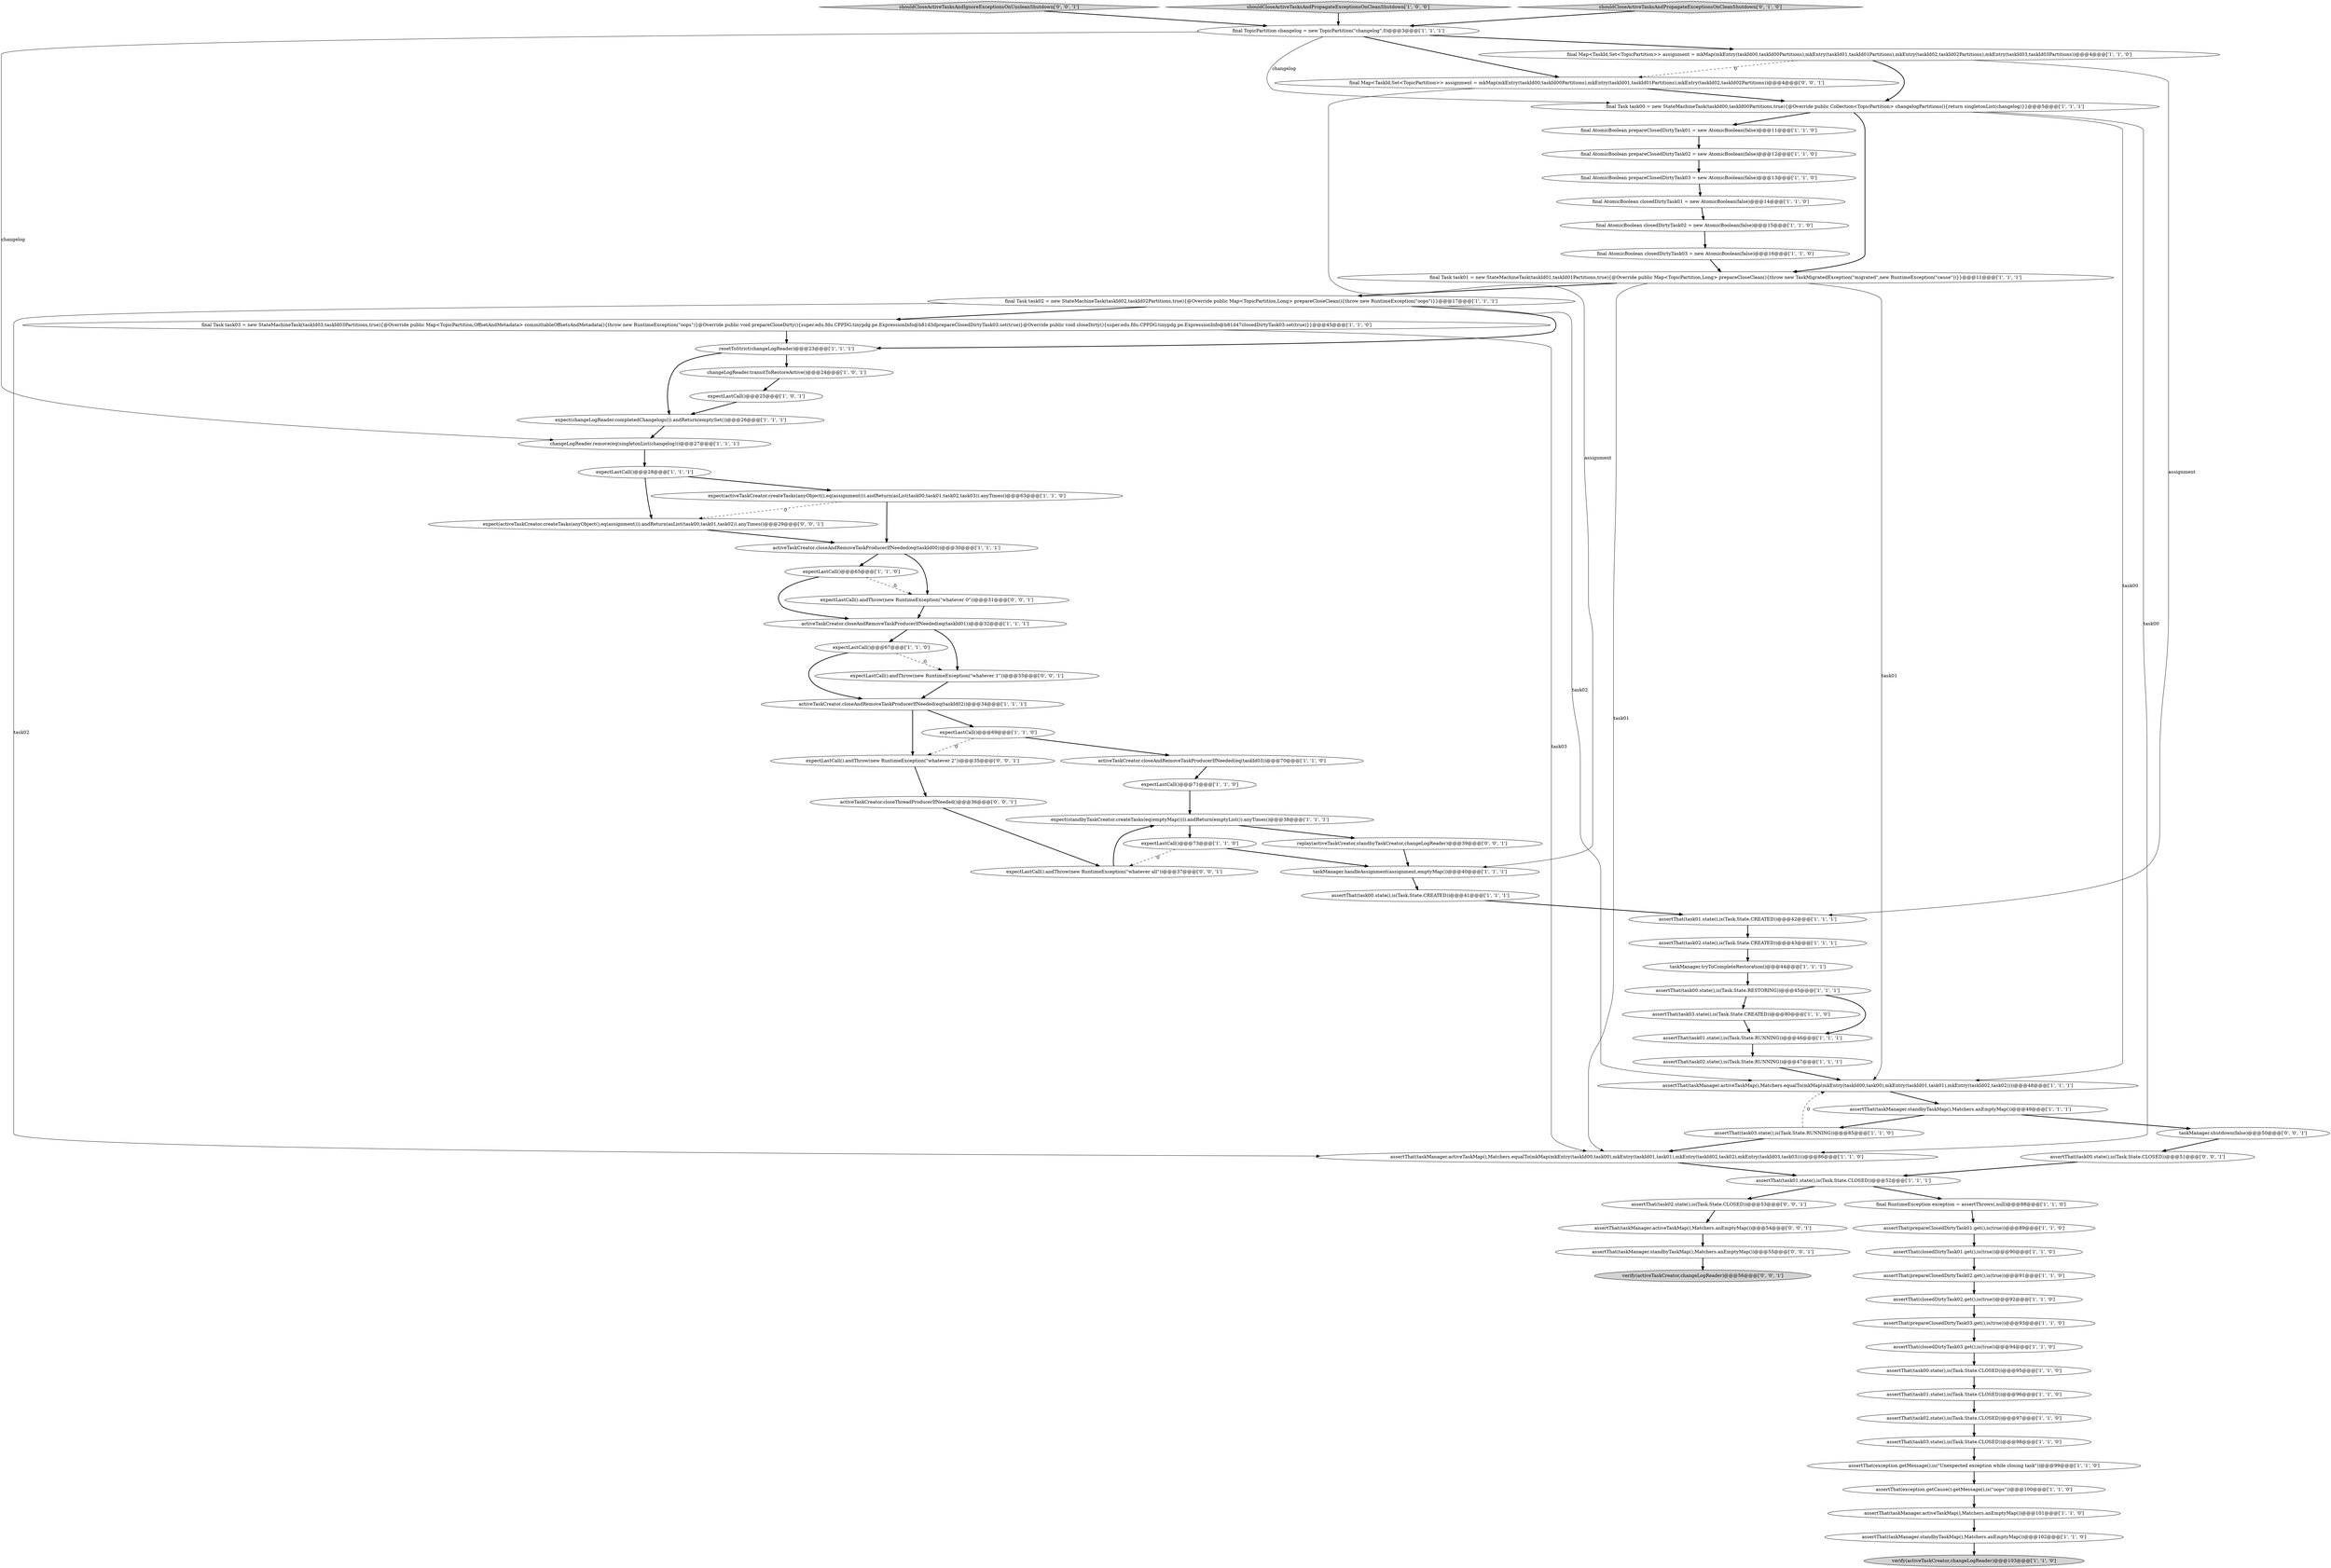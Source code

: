 digraph {
8 [style = filled, label = "assertThat(task02.state(),is(Task.State.CREATED))@@@43@@@['1', '1', '1']", fillcolor = white, shape = ellipse image = "AAA0AAABBB1BBB"];
30 [style = filled, label = "expectLastCall()@@@69@@@['1', '1', '0']", fillcolor = white, shape = ellipse image = "AAA0AAABBB1BBB"];
39 [style = filled, label = "assertThat(taskManager.activeTaskMap(),Matchers.anEmptyMap())@@@101@@@['1', '1', '0']", fillcolor = white, shape = ellipse image = "AAA0AAABBB1BBB"];
1 [style = filled, label = "activeTaskCreator.closeAndRemoveTaskProducerIfNeeded(eq(taskId00))@@@30@@@['1', '1', '1']", fillcolor = white, shape = ellipse image = "AAA0AAABBB1BBB"];
42 [style = filled, label = "resetToStrict(changeLogReader)@@@23@@@['1', '1', '1']", fillcolor = white, shape = ellipse image = "AAA0AAABBB1BBB"];
27 [style = filled, label = "activeTaskCreator.closeAndRemoveTaskProducerIfNeeded(eq(taskId03))@@@70@@@['1', '1', '0']", fillcolor = white, shape = ellipse image = "AAA0AAABBB1BBB"];
71 [style = filled, label = "replay(activeTaskCreator,standbyTaskCreator,changeLogReader)@@@39@@@['0', '0', '1']", fillcolor = white, shape = ellipse image = "AAA0AAABBB3BBB"];
29 [style = filled, label = "assertThat(task02.state(),is(Task.State.CLOSED))@@@97@@@['1', '1', '0']", fillcolor = white, shape = ellipse image = "AAA0AAABBB1BBB"];
72 [style = filled, label = "shouldCloseActiveTasksAndIgnoreExceptionsOnUncleanShutdown['0', '0', '1']", fillcolor = lightgray, shape = diamond image = "AAA0AAABBB3BBB"];
43 [style = filled, label = "final AtomicBoolean closedDirtyTask03 = new AtomicBoolean(false)@@@16@@@['1', '1', '0']", fillcolor = white, shape = ellipse image = "AAA0AAABBB1BBB"];
70 [style = filled, label = "assertThat(task00.state(),is(Task.State.CLOSED))@@@51@@@['0', '0', '1']", fillcolor = white, shape = ellipse image = "AAA0AAABBB3BBB"];
15 [style = filled, label = "final Task task02 = new StateMachineTask(taskId02,taskId02Partitions,true){@Override public Map<TopicPartition,Long> prepareCloseClean(){throw new RuntimeException(\"oops\")}}@@@17@@@['1', '1', '1']", fillcolor = white, shape = ellipse image = "AAA0AAABBB1BBB"];
13 [style = filled, label = "expectLastCall()@@@71@@@['1', '1', '0']", fillcolor = white, shape = ellipse image = "AAA0AAABBB1BBB"];
14 [style = filled, label = "assertThat(task03.state(),is(Task.State.CREATED))@@@80@@@['1', '1', '0']", fillcolor = white, shape = ellipse image = "AAA0AAABBB1BBB"];
5 [style = filled, label = "final Task task01 = new StateMachineTask(taskId01,taskId01Partitions,true){@Override public Map<TopicPartition,Long> prepareCloseClean(){throw new TaskMigratedException(\"migrated\",new RuntimeException(\"cause\"))}}@@@11@@@['1', '1', '1']", fillcolor = white, shape = ellipse image = "AAA0AAABBB1BBB"];
50 [style = filled, label = "assertThat(prepareClosedDirtyTask01.get(),is(true))@@@89@@@['1', '1', '0']", fillcolor = white, shape = ellipse image = "AAA0AAABBB1BBB"];
56 [style = filled, label = "assertThat(closedDirtyTask03.get(),is(true))@@@94@@@['1', '1', '0']", fillcolor = white, shape = ellipse image = "AAA0AAABBB1BBB"];
32 [style = filled, label = "assertThat(task01.state(),is(Task.State.CLOSED))@@@52@@@['1', '1', '1']", fillcolor = white, shape = ellipse image = "AAA0AAABBB1BBB"];
41 [style = filled, label = "assertThat(task01.state(),is(Task.State.CLOSED))@@@96@@@['1', '1', '0']", fillcolor = white, shape = ellipse image = "AAA0AAABBB1BBB"];
73 [style = filled, label = "taskManager.shutdown(false)@@@50@@@['0', '0', '1']", fillcolor = white, shape = ellipse image = "AAA0AAABBB3BBB"];
59 [style = filled, label = "taskManager.tryToCompleteRestoration()@@@44@@@['1', '1', '1']", fillcolor = white, shape = ellipse image = "AAA0AAABBB1BBB"];
4 [style = filled, label = "final AtomicBoolean closedDirtyTask02 = new AtomicBoolean(false)@@@15@@@['1', '1', '0']", fillcolor = white, shape = ellipse image = "AAA0AAABBB1BBB"];
22 [style = filled, label = "expect(standbyTaskCreator.createTasks(eq(emptyMap()))).andReturn(emptyList()).anyTimes()@@@38@@@['1', '1', '1']", fillcolor = white, shape = ellipse image = "AAA0AAABBB1BBB"];
33 [style = filled, label = "shouldCloseActiveTasksAndPropagateExceptionsOnCleanShutdown['1', '0', '0']", fillcolor = lightgray, shape = diamond image = "AAA0AAABBB1BBB"];
31 [style = filled, label = "expectLastCall()@@@73@@@['1', '1', '0']", fillcolor = white, shape = ellipse image = "AAA0AAABBB1BBB"];
64 [style = filled, label = "expect(activeTaskCreator.createTasks(anyObject(),eq(assignment))).andReturn(asList(task00,task01,task02)).anyTimes()@@@29@@@['0', '0', '1']", fillcolor = white, shape = ellipse image = "AAA0AAABBB3BBB"];
37 [style = filled, label = "final AtomicBoolean prepareClosedDirtyTask03 = new AtomicBoolean(false)@@@13@@@['1', '1', '0']", fillcolor = white, shape = ellipse image = "AAA0AAABBB1BBB"];
24 [style = filled, label = "expectLastCall()@@@65@@@['1', '1', '0']", fillcolor = white, shape = ellipse image = "AAA0AAABBB1BBB"];
52 [style = filled, label = "assertThat(task00.state(),is(Task.State.RESTORING))@@@45@@@['1', '1', '1']", fillcolor = white, shape = ellipse image = "AAA0AAABBB1BBB"];
75 [style = filled, label = "expectLastCall().andThrow(new RuntimeException(\"whatever 2\"))@@@35@@@['0', '0', '1']", fillcolor = white, shape = ellipse image = "AAA0AAABBB3BBB"];
11 [style = filled, label = "assertThat(task03.state(),is(Task.State.RUNNING))@@@85@@@['1', '1', '0']", fillcolor = white, shape = ellipse image = "AAA0AAABBB1BBB"];
69 [style = filled, label = "expectLastCall().andThrow(new RuntimeException(\"whatever all\"))@@@37@@@['0', '0', '1']", fillcolor = white, shape = ellipse image = "AAA0AAABBB3BBB"];
7 [style = filled, label = "final AtomicBoolean prepareClosedDirtyTask01 = new AtomicBoolean(false)@@@11@@@['1', '1', '0']", fillcolor = white, shape = ellipse image = "AAA0AAABBB1BBB"];
58 [style = filled, label = "changeLogReader.remove(eq(singletonList(changelog)))@@@27@@@['1', '1', '1']", fillcolor = white, shape = ellipse image = "AAA0AAABBB1BBB"];
74 [style = filled, label = "expectLastCall().andThrow(new RuntimeException(\"whatever 0\"))@@@31@@@['0', '0', '1']", fillcolor = white, shape = ellipse image = "AAA0AAABBB3BBB"];
61 [style = filled, label = "assertThat(taskManager.activeTaskMap(),Matchers.anEmptyMap())@@@54@@@['0', '0', '1']", fillcolor = white, shape = ellipse image = "AAA0AAABBB3BBB"];
20 [style = filled, label = "expectLastCall()@@@67@@@['1', '1', '0']", fillcolor = white, shape = ellipse image = "AAA0AAABBB1BBB"];
46 [style = filled, label = "assertThat(taskManager.activeTaskMap(),Matchers.equalTo(mkMap(mkEntry(taskId00,task00),mkEntry(taskId01,task01),mkEntry(taskId02,task02))))@@@48@@@['1', '1', '1']", fillcolor = white, shape = ellipse image = "AAA0AAABBB1BBB"];
3 [style = filled, label = "assertThat(exception.getCause().getMessage(),is(\"oops\"))@@@100@@@['1', '1', '0']", fillcolor = white, shape = ellipse image = "AAA0AAABBB1BBB"];
2 [style = filled, label = "expectLastCall()@@@28@@@['1', '1', '1']", fillcolor = white, shape = ellipse image = "AAA0AAABBB1BBB"];
17 [style = filled, label = "assertThat(closedDirtyTask02.get(),is(true))@@@92@@@['1', '1', '0']", fillcolor = white, shape = ellipse image = "AAA0AAABBB1BBB"];
65 [style = filled, label = "expectLastCall().andThrow(new RuntimeException(\"whatever 1\"))@@@33@@@['0', '0', '1']", fillcolor = white, shape = ellipse image = "AAA0AAABBB3BBB"];
36 [style = filled, label = "final Map<TaskId,Set<TopicPartition>> assignment = mkMap(mkEntry(taskId00,taskId00Partitions),mkEntry(taskId01,taskId01Partitions),mkEntry(taskId02,taskId02Partitions),mkEntry(taskId03,taskId03Partitions))@@@4@@@['1', '1', '0']", fillcolor = white, shape = ellipse image = "AAA0AAABBB1BBB"];
38 [style = filled, label = "activeTaskCreator.closeAndRemoveTaskProducerIfNeeded(eq(taskId01))@@@32@@@['1', '1', '1']", fillcolor = white, shape = ellipse image = "AAA0AAABBB1BBB"];
25 [style = filled, label = "assertThat(taskManager.activeTaskMap(),Matchers.equalTo(mkMap(mkEntry(taskId00,task00),mkEntry(taskId01,task01),mkEntry(taskId02,task02),mkEntry(taskId03,task03))))@@@86@@@['1', '1', '0']", fillcolor = white, shape = ellipse image = "AAA0AAABBB1BBB"];
26 [style = filled, label = "expect(changeLogReader.completedChangelogs()).andReturn(emptySet())@@@26@@@['1', '1', '1']", fillcolor = white, shape = ellipse image = "AAA0AAABBB1BBB"];
19 [style = filled, label = "assertThat(taskManager.standbyTaskMap(),Matchers.anEmptyMap())@@@49@@@['1', '1', '1']", fillcolor = white, shape = ellipse image = "AAA0AAABBB1BBB"];
23 [style = filled, label = "verify(activeTaskCreator,changeLogReader)@@@103@@@['1', '1', '0']", fillcolor = lightgray, shape = ellipse image = "AAA0AAABBB1BBB"];
54 [style = filled, label = "assertThat(task01.state(),is(Task.State.RUNNING))@@@46@@@['1', '1', '1']", fillcolor = white, shape = ellipse image = "AAA0AAABBB1BBB"];
66 [style = filled, label = "verify(activeTaskCreator,changeLogReader)@@@56@@@['0', '0', '1']", fillcolor = lightgray, shape = ellipse image = "AAA0AAABBB3BBB"];
51 [style = filled, label = "assertThat(closedDirtyTask01.get(),is(true))@@@90@@@['1', '1', '0']", fillcolor = white, shape = ellipse image = "AAA0AAABBB1BBB"];
53 [style = filled, label = "assertThat(task00.state(),is(Task.State.CREATED))@@@41@@@['1', '1', '1']", fillcolor = white, shape = ellipse image = "AAA0AAABBB1BBB"];
9 [style = filled, label = "assertThat(prepareClosedDirtyTask02.get(),is(true))@@@91@@@['1', '1', '0']", fillcolor = white, shape = ellipse image = "AAA0AAABBB1BBB"];
12 [style = filled, label = "assertThat(prepareClosedDirtyTask03.get(),is(true))@@@93@@@['1', '1', '0']", fillcolor = white, shape = ellipse image = "AAA0AAABBB1BBB"];
55 [style = filled, label = "taskManager.handleAssignment(assignment,emptyMap())@@@40@@@['1', '1', '1']", fillcolor = white, shape = ellipse image = "AAA0AAABBB1BBB"];
35 [style = filled, label = "assertThat(taskManager.standbyTaskMap(),Matchers.anEmptyMap())@@@102@@@['1', '1', '0']", fillcolor = white, shape = ellipse image = "AAA0AAABBB1BBB"];
62 [style = filled, label = "final Map<TaskId,Set<TopicPartition>> assignment = mkMap(mkEntry(taskId00,taskId00Partitions),mkEntry(taskId01,taskId01Partitions),mkEntry(taskId02,taskId02Partitions))@@@4@@@['0', '0', '1']", fillcolor = white, shape = ellipse image = "AAA0AAABBB3BBB"];
16 [style = filled, label = "activeTaskCreator.closeAndRemoveTaskProducerIfNeeded(eq(taskId02))@@@34@@@['1', '1', '1']", fillcolor = white, shape = ellipse image = "AAA0AAABBB1BBB"];
63 [style = filled, label = "assertThat(taskManager.standbyTaskMap(),Matchers.anEmptyMap())@@@55@@@['0', '0', '1']", fillcolor = white, shape = ellipse image = "AAA0AAABBB3BBB"];
40 [style = filled, label = "final Task task03 = new StateMachineTask(taskId03,taskId03Partitions,true){@Override public Map<TopicPartition,OffsetAndMetadata> committableOffsetsAndMetadata(){throw new RuntimeException(\"oops\")}@Override public void prepareCloseDirty(){super.edu.fdu.CPPDG.tinypdg.pe.ExpressionInfo@b81d3dprepareClosedDirtyTask03.set(true)}@Override public void closeDirty(){super.edu.fdu.CPPDG.tinypdg.pe.ExpressionInfo@b81d47closedDirtyTask03.set(true)}}@@@45@@@['1', '1', '0']", fillcolor = white, shape = ellipse image = "AAA0AAABBB1BBB"];
47 [style = filled, label = "changeLogReader.transitToRestoreActive()@@@24@@@['1', '0', '1']", fillcolor = white, shape = ellipse image = "AAA0AAABBB1BBB"];
67 [style = filled, label = "activeTaskCreator.closeThreadProducerIfNeeded()@@@36@@@['0', '0', '1']", fillcolor = white, shape = ellipse image = "AAA0AAABBB3BBB"];
48 [style = filled, label = "assertThat(task02.state(),is(Task.State.RUNNING))@@@47@@@['1', '1', '1']", fillcolor = white, shape = ellipse image = "AAA0AAABBB1BBB"];
18 [style = filled, label = "final AtomicBoolean closedDirtyTask01 = new AtomicBoolean(false)@@@14@@@['1', '1', '0']", fillcolor = white, shape = ellipse image = "AAA0AAABBB1BBB"];
57 [style = filled, label = "assertThat(exception.getMessage(),is(\"Unexpected exception while closing task\"))@@@99@@@['1', '1', '0']", fillcolor = white, shape = ellipse image = "AAA0AAABBB1BBB"];
45 [style = filled, label = "expectLastCall()@@@25@@@['1', '0', '1']", fillcolor = white, shape = ellipse image = "AAA0AAABBB1BBB"];
28 [style = filled, label = "final AtomicBoolean prepareClosedDirtyTask02 = new AtomicBoolean(false)@@@12@@@['1', '1', '0']", fillcolor = white, shape = ellipse image = "AAA0AAABBB1BBB"];
0 [style = filled, label = "final Task task00 = new StateMachineTask(taskId00,taskId00Partitions,true){@Override public Collection<TopicPartition> changelogPartitions(){return singletonList(changelog)}}@@@5@@@['1', '1', '1']", fillcolor = white, shape = ellipse image = "AAA0AAABBB1BBB"];
68 [style = filled, label = "assertThat(task02.state(),is(Task.State.CLOSED))@@@53@@@['0', '0', '1']", fillcolor = white, shape = ellipse image = "AAA0AAABBB3BBB"];
6 [style = filled, label = "expect(activeTaskCreator.createTasks(anyObject(),eq(assignment))).andReturn(asList(task00,task01,task02,task03)).anyTimes()@@@63@@@['1', '1', '0']", fillcolor = white, shape = ellipse image = "AAA0AAABBB1BBB"];
44 [style = filled, label = "final RuntimeException exception = assertThrows(,null)@@@88@@@['1', '1', '0']", fillcolor = white, shape = ellipse image = "AAA0AAABBB1BBB"];
21 [style = filled, label = "final TopicPartition changelog = new TopicPartition(\"changelog\",0)@@@3@@@['1', '1', '1']", fillcolor = white, shape = ellipse image = "AAA0AAABBB1BBB"];
49 [style = filled, label = "assertThat(task00.state(),is(Task.State.CLOSED))@@@95@@@['1', '1', '0']", fillcolor = white, shape = ellipse image = "AAA0AAABBB1BBB"];
60 [style = filled, label = "shouldCloseActiveTasksAndPropagateExceptionsOnCleanShutdown['0', '1', '0']", fillcolor = lightgray, shape = diamond image = "AAA0AAABBB2BBB"];
10 [style = filled, label = "assertThat(task03.state(),is(Task.State.CLOSED))@@@98@@@['1', '1', '0']", fillcolor = white, shape = ellipse image = "AAA0AAABBB1BBB"];
34 [style = filled, label = "assertThat(task01.state(),is(Task.State.CREATED))@@@42@@@['1', '1', '1']", fillcolor = white, shape = ellipse image = "AAA0AAABBB1BBB"];
27->13 [style = bold, label=""];
40->25 [style = solid, label="task03"];
2->6 [style = bold, label=""];
36->34 [style = solid, label="assignment"];
5->15 [style = bold, label=""];
19->11 [style = bold, label=""];
67->69 [style = bold, label=""];
21->58 [style = solid, label="changelog"];
35->23 [style = bold, label=""];
63->66 [style = bold, label=""];
36->0 [style = bold, label=""];
21->36 [style = bold, label=""];
20->16 [style = bold, label=""];
52->14 [style = bold, label=""];
65->16 [style = bold, label=""];
53->34 [style = bold, label=""];
70->32 [style = bold, label=""];
3->39 [style = bold, label=""];
22->71 [style = bold, label=""];
11->46 [style = dashed, label="0"];
13->22 [style = bold, label=""];
10->57 [style = bold, label=""];
64->1 [style = bold, label=""];
24->74 [style = dashed, label="0"];
11->25 [style = bold, label=""];
0->25 [style = solid, label="task00"];
0->46 [style = solid, label="task00"];
28->37 [style = bold, label=""];
36->62 [style = dashed, label="0"];
32->68 [style = bold, label=""];
60->21 [style = bold, label=""];
30->27 [style = bold, label=""];
19->73 [style = bold, label=""];
58->2 [style = bold, label=""];
44->50 [style = bold, label=""];
9->17 [style = bold, label=""];
24->38 [style = bold, label=""];
34->8 [style = bold, label=""];
62->0 [style = bold, label=""];
21->0 [style = solid, label="changelog"];
0->7 [style = bold, label=""];
71->55 [style = bold, label=""];
15->46 [style = solid, label="task02"];
31->69 [style = dashed, label="0"];
18->4 [style = bold, label=""];
39->35 [style = bold, label=""];
38->65 [style = bold, label=""];
49->41 [style = bold, label=""];
15->25 [style = solid, label="task02"];
74->38 [style = bold, label=""];
46->19 [style = bold, label=""];
72->21 [style = bold, label=""];
61->63 [style = bold, label=""];
52->54 [style = bold, label=""];
1->74 [style = bold, label=""];
38->20 [style = bold, label=""];
6->64 [style = dashed, label="0"];
51->9 [style = bold, label=""];
42->47 [style = bold, label=""];
69->22 [style = bold, label=""];
21->62 [style = bold, label=""];
2->64 [style = bold, label=""];
8->59 [style = bold, label=""];
73->70 [style = bold, label=""];
48->46 [style = bold, label=""];
6->1 [style = bold, label=""];
30->75 [style = dashed, label="0"];
17->12 [style = bold, label=""];
7->28 [style = bold, label=""];
43->5 [style = bold, label=""];
12->56 [style = bold, label=""];
16->30 [style = bold, label=""];
32->44 [style = bold, label=""];
29->10 [style = bold, label=""];
15->40 [style = bold, label=""];
47->45 [style = bold, label=""];
5->46 [style = solid, label="task01"];
75->67 [style = bold, label=""];
0->5 [style = bold, label=""];
42->26 [style = bold, label=""];
26->58 [style = bold, label=""];
4->43 [style = bold, label=""];
56->49 [style = bold, label=""];
16->75 [style = bold, label=""];
41->29 [style = bold, label=""];
59->52 [style = bold, label=""];
25->32 [style = bold, label=""];
22->31 [style = bold, label=""];
54->48 [style = bold, label=""];
5->25 [style = solid, label="task01"];
14->54 [style = bold, label=""];
62->55 [style = solid, label="assignment"];
15->42 [style = bold, label=""];
1->24 [style = bold, label=""];
31->55 [style = bold, label=""];
50->51 [style = bold, label=""];
55->53 [style = bold, label=""];
37->18 [style = bold, label=""];
68->61 [style = bold, label=""];
45->26 [style = bold, label=""];
20->65 [style = dashed, label="0"];
57->3 [style = bold, label=""];
33->21 [style = bold, label=""];
40->42 [style = bold, label=""];
}
